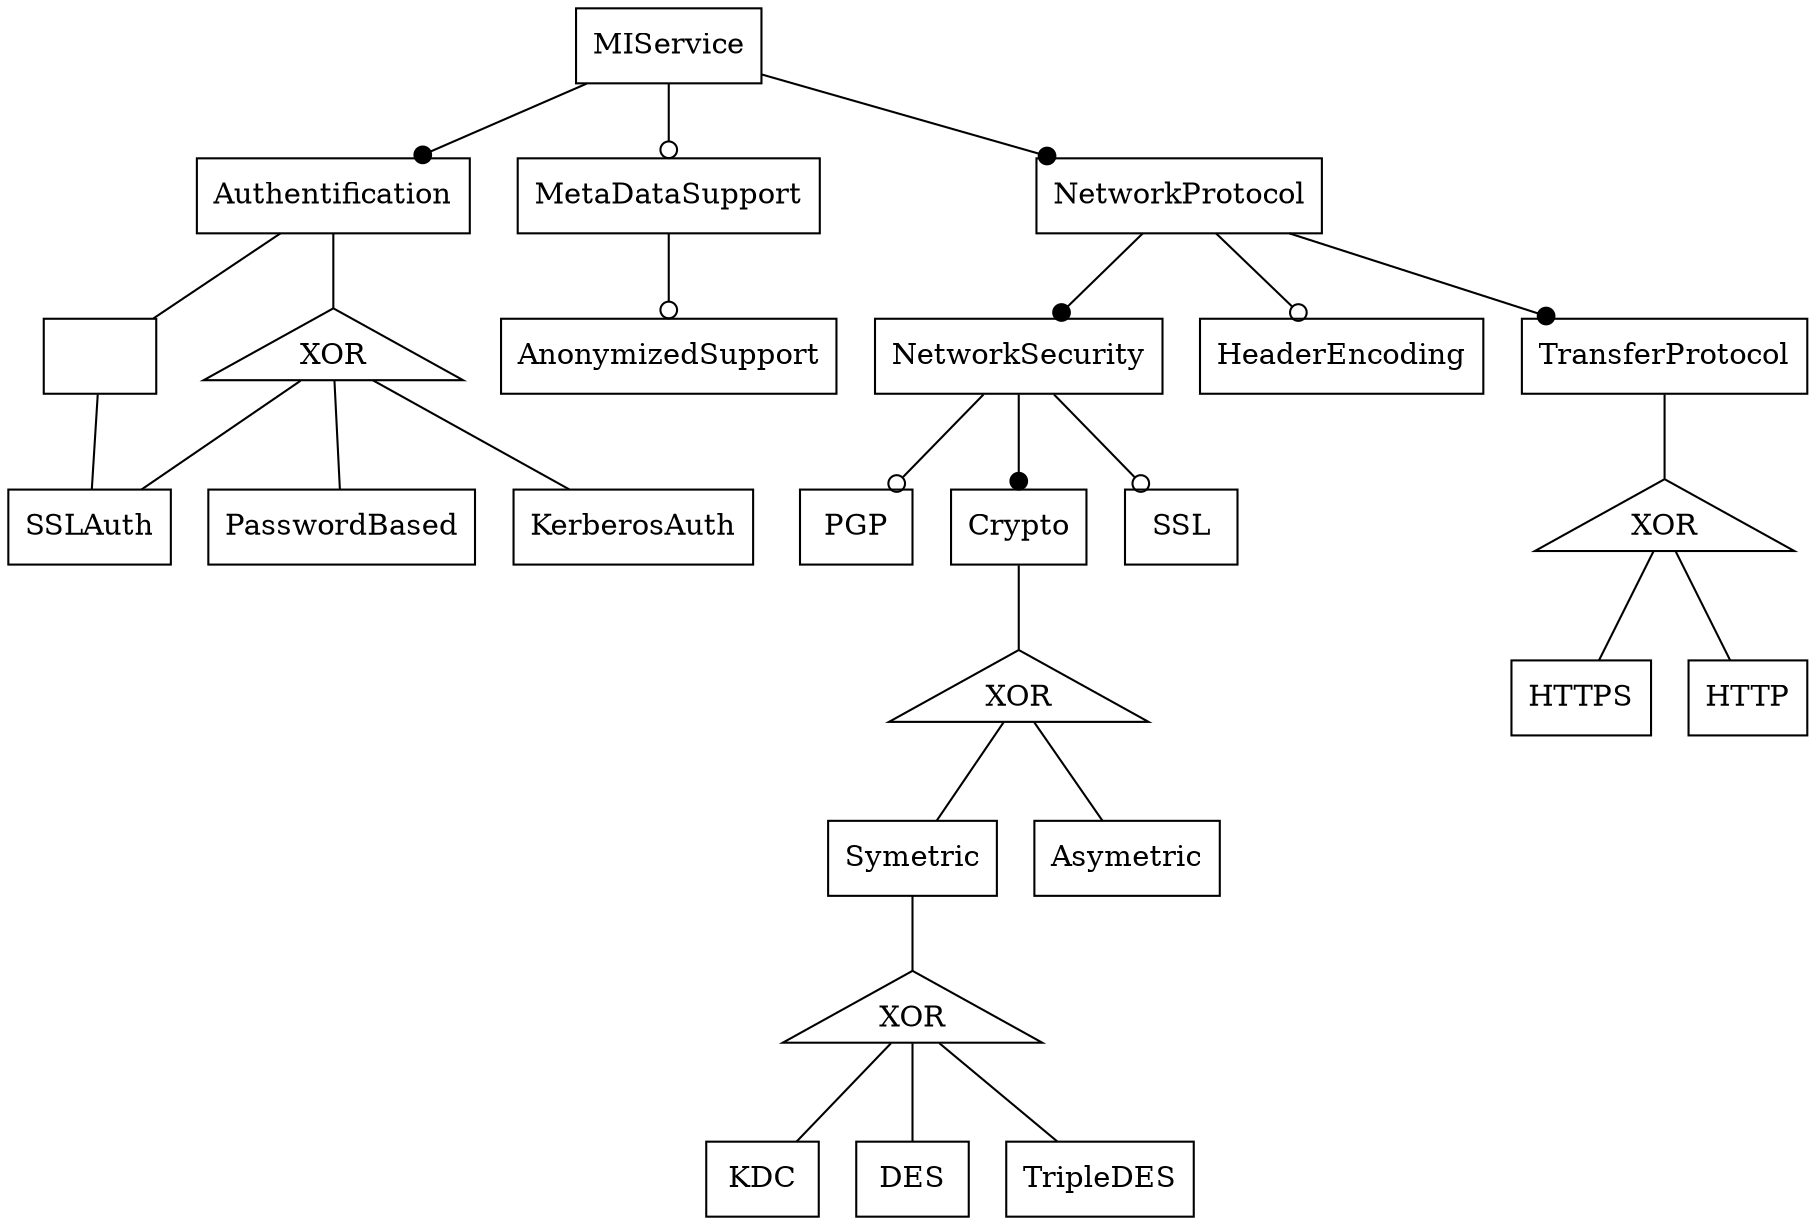 digraph res1 {
graph [rankdir=TB];
node [shape=box];
edge [arrowhead=normal];
81[label="Authentification",]
82[label="PGP",]
83[label="SSLAuth",]
84[label="NetworkSecurity",]
85[label="KDC",]
86[label="DES",]
87[label="Crypto",]
88[label="MetaDataSupport",]
89[label="NetworkProtocol",]
90[label="HTTPS",]
91[label="Symetric",]
92[label="Asymetric",]
93[label="HTTP",]
94[label="MIService",]
95[label="AnonymizedSupport",]
96[label="HeaderEncoding",]
97[label="SSL",]
99[label="PasswordBased",]
100[label="KerberosAuth",]
101[label="TransferProtocol",]
103[label="TripleDES",]
84->97[arrowhead=odot];
105[label="",]
81->105[arrowhead=none];
105->83[arrowhead=none];
84->82[arrowhead=odot];
89->96[arrowhead=odot];
94->88[arrowhead=odot];
106[label="XOR",shape="triangle",width=0.3]
91->106[arrowhead=none];
106->85[arrowhead=none];
106->86[arrowhead=none];
106->103[arrowhead=none];
89->101[arrowhead=dot];
107[label="XOR",shape="triangle",width=0.3]
87->107[arrowhead=none];
107->92[arrowhead=none];
107->91[arrowhead=none];
108[label="XOR",shape="triangle",width=0.3]
81->108[arrowhead=none];
108->83[arrowhead=none];
108->99[arrowhead=none];
108->100[arrowhead=none];
84->87[arrowhead=dot];
89->84[arrowhead=dot];
94->81[arrowhead=dot];
109[label="XOR",shape="triangle",width=0.3]
101->109[arrowhead=none];
109->93[arrowhead=none];
109->90[arrowhead=none];
94->89[arrowhead=dot];
88->95[arrowhead=odot];
}